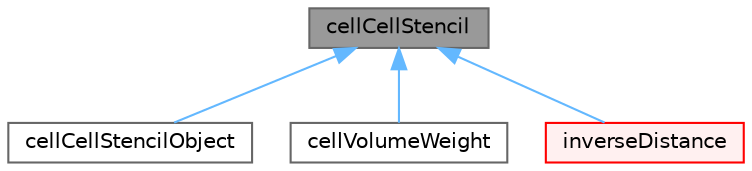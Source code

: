 digraph "cellCellStencil"
{
 // LATEX_PDF_SIZE
  bgcolor="transparent";
  edge [fontname=Helvetica,fontsize=10,labelfontname=Helvetica,labelfontsize=10];
  node [fontname=Helvetica,fontsize=10,shape=box,height=0.2,width=0.4];
  Node1 [id="Node000001",label="cellCellStencil",height=0.2,width=0.4,color="gray40", fillcolor="grey60", style="filled", fontcolor="black",tooltip="Calculation of interpolation stencils."];
  Node1 -> Node2 [id="edge1_Node000001_Node000002",dir="back",color="steelblue1",style="solid",tooltip=" "];
  Node2 [id="Node000002",label="cellCellStencilObject",height=0.2,width=0.4,color="gray40", fillcolor="white", style="filled",URL="$classFoam_1_1cellCellStencilObject.html",tooltip=" "];
  Node1 -> Node3 [id="edge2_Node000001_Node000003",dir="back",color="steelblue1",style="solid",tooltip=" "];
  Node3 [id="Node000003",label="cellVolumeWeight",height=0.2,width=0.4,color="gray40", fillcolor="white", style="filled",URL="$classFoam_1_1cellCellStencils_1_1cellVolumeWeight.html",tooltip="Volume-weighted interpolation stencil."];
  Node1 -> Node4 [id="edge3_Node000001_Node000004",dir="back",color="steelblue1",style="solid",tooltip=" "];
  Node4 [id="Node000004",label="inverseDistance",height=0.2,width=0.4,color="red", fillcolor="#FFF0F0", style="filled",URL="$classFoam_1_1cellCellStencils_1_1inverseDistance.html",tooltip="Inverse-distance-weighted interpolation stencil."];
}

